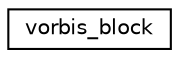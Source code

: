 digraph "Graphical Class Hierarchy"
{
 // LATEX_PDF_SIZE
  edge [fontname="Helvetica",fontsize="10",labelfontname="Helvetica",labelfontsize="10"];
  node [fontname="Helvetica",fontsize="10",shape=record];
  rankdir="LR";
  Node0 [label="vorbis_block",height=0.2,width=0.4,color="black", fillcolor="white", style="filled",URL="$de/da8/structvorbis__block.html",tooltip=" "];
}
